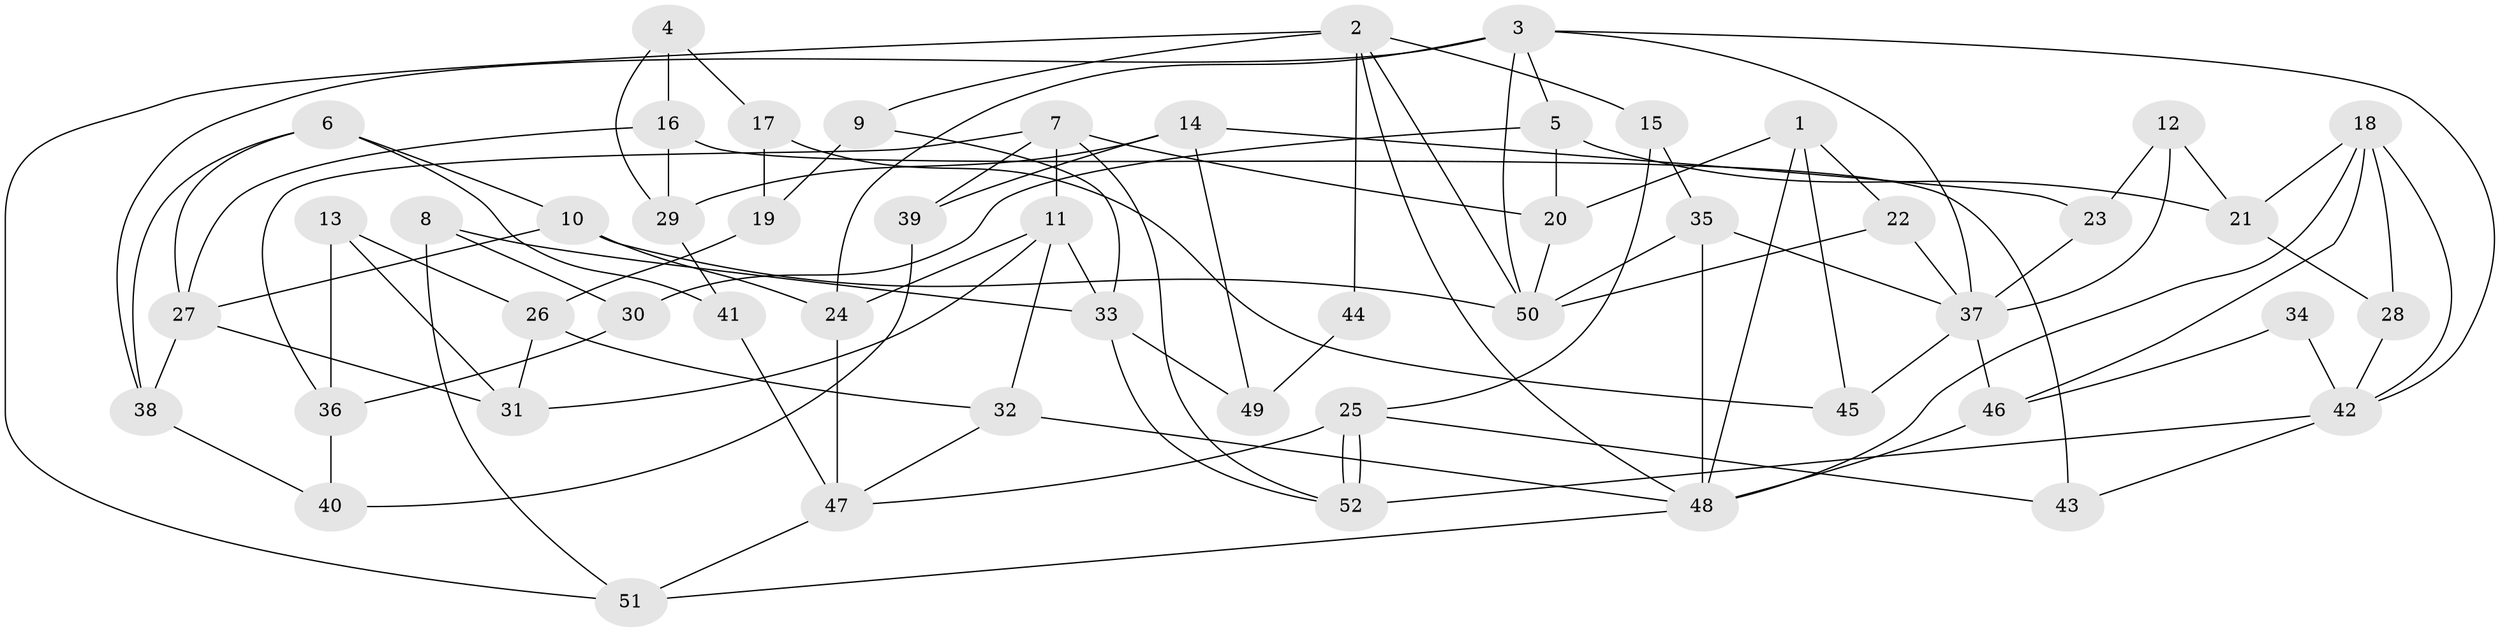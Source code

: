 // coarse degree distribution, {3: 0.3870967741935484, 2: 0.0967741935483871, 5: 0.2903225806451613, 4: 0.0967741935483871, 7: 0.06451612903225806, 6: 0.03225806451612903, 9: 0.03225806451612903}
// Generated by graph-tools (version 1.1) at 2025/55/03/04/25 21:55:26]
// undirected, 52 vertices, 104 edges
graph export_dot {
graph [start="1"]
  node [color=gray90,style=filled];
  1;
  2;
  3;
  4;
  5;
  6;
  7;
  8;
  9;
  10;
  11;
  12;
  13;
  14;
  15;
  16;
  17;
  18;
  19;
  20;
  21;
  22;
  23;
  24;
  25;
  26;
  27;
  28;
  29;
  30;
  31;
  32;
  33;
  34;
  35;
  36;
  37;
  38;
  39;
  40;
  41;
  42;
  43;
  44;
  45;
  46;
  47;
  48;
  49;
  50;
  51;
  52;
  1 -- 20;
  1 -- 48;
  1 -- 22;
  1 -- 45;
  2 -- 50;
  2 -- 48;
  2 -- 9;
  2 -- 15;
  2 -- 44;
  2 -- 51;
  3 -- 42;
  3 -- 50;
  3 -- 5;
  3 -- 24;
  3 -- 37;
  3 -- 38;
  4 -- 29;
  4 -- 17;
  4 -- 16;
  5 -- 20;
  5 -- 21;
  5 -- 30;
  6 -- 38;
  6 -- 27;
  6 -- 10;
  6 -- 41;
  7 -- 36;
  7 -- 52;
  7 -- 11;
  7 -- 20;
  7 -- 39;
  8 -- 51;
  8 -- 33;
  8 -- 30;
  9 -- 33;
  9 -- 19;
  10 -- 24;
  10 -- 27;
  10 -- 50;
  11 -- 32;
  11 -- 24;
  11 -- 31;
  11 -- 33;
  12 -- 21;
  12 -- 37;
  12 -- 23;
  13 -- 31;
  13 -- 26;
  13 -- 36;
  14 -- 23;
  14 -- 39;
  14 -- 29;
  14 -- 49;
  15 -- 25;
  15 -- 35;
  16 -- 29;
  16 -- 27;
  16 -- 43;
  17 -- 19;
  17 -- 45;
  18 -- 46;
  18 -- 28;
  18 -- 21;
  18 -- 42;
  18 -- 48;
  19 -- 26;
  20 -- 50;
  21 -- 28;
  22 -- 50;
  22 -- 37;
  23 -- 37;
  24 -- 47;
  25 -- 47;
  25 -- 52;
  25 -- 52;
  25 -- 43;
  26 -- 31;
  26 -- 32;
  27 -- 31;
  27 -- 38;
  28 -- 42;
  29 -- 41;
  30 -- 36;
  32 -- 47;
  32 -- 48;
  33 -- 52;
  33 -- 49;
  34 -- 42;
  34 -- 46;
  35 -- 37;
  35 -- 48;
  35 -- 50;
  36 -- 40;
  37 -- 45;
  37 -- 46;
  38 -- 40;
  39 -- 40;
  41 -- 47;
  42 -- 43;
  42 -- 52;
  44 -- 49;
  46 -- 48;
  47 -- 51;
  48 -- 51;
}
